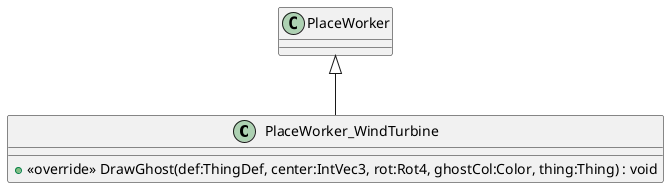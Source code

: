 @startuml
class PlaceWorker_WindTurbine {
    + <<override>> DrawGhost(def:ThingDef, center:IntVec3, rot:Rot4, ghostCol:Color, thing:Thing) : void
}
PlaceWorker <|-- PlaceWorker_WindTurbine
@enduml
